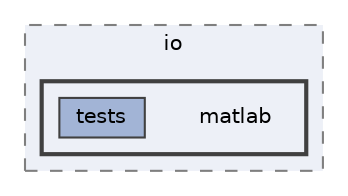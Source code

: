 digraph "/home/jam/Research/IRES-2025/dev/src/llm-scripts/testing/hypothesis-testing/hyp-env/lib/python3.12/site-packages/scipy/io/matlab"
{
 // LATEX_PDF_SIZE
  bgcolor="transparent";
  edge [fontname=Helvetica,fontsize=10,labelfontname=Helvetica,labelfontsize=10];
  node [fontname=Helvetica,fontsize=10,shape=box,height=0.2,width=0.4];
  compound=true
  subgraph clusterdir_2bbc6996b0d316331e3abe5bbe9eacc3 {
    graph [ bgcolor="#edf0f7", pencolor="grey50", label="io", fontname=Helvetica,fontsize=10 style="filled,dashed", URL="dir_2bbc6996b0d316331e3abe5bbe9eacc3.html",tooltip=""]
  subgraph clusterdir_b747c722a3e3dd8488388f50d1a540d1 {
    graph [ bgcolor="#edf0f7", pencolor="grey25", label="", fontname=Helvetica,fontsize=10 style="filled,bold", URL="dir_b747c722a3e3dd8488388f50d1a540d1.html",tooltip=""]
    dir_b747c722a3e3dd8488388f50d1a540d1 [shape=plaintext, label="matlab"];
  dir_8a99a7d34e4c93bb4b623c82bb33c210 [label="tests", fillcolor="#a2b4d6", color="grey25", style="filled", URL="dir_8a99a7d34e4c93bb4b623c82bb33c210.html",tooltip=""];
  }
  }
}

